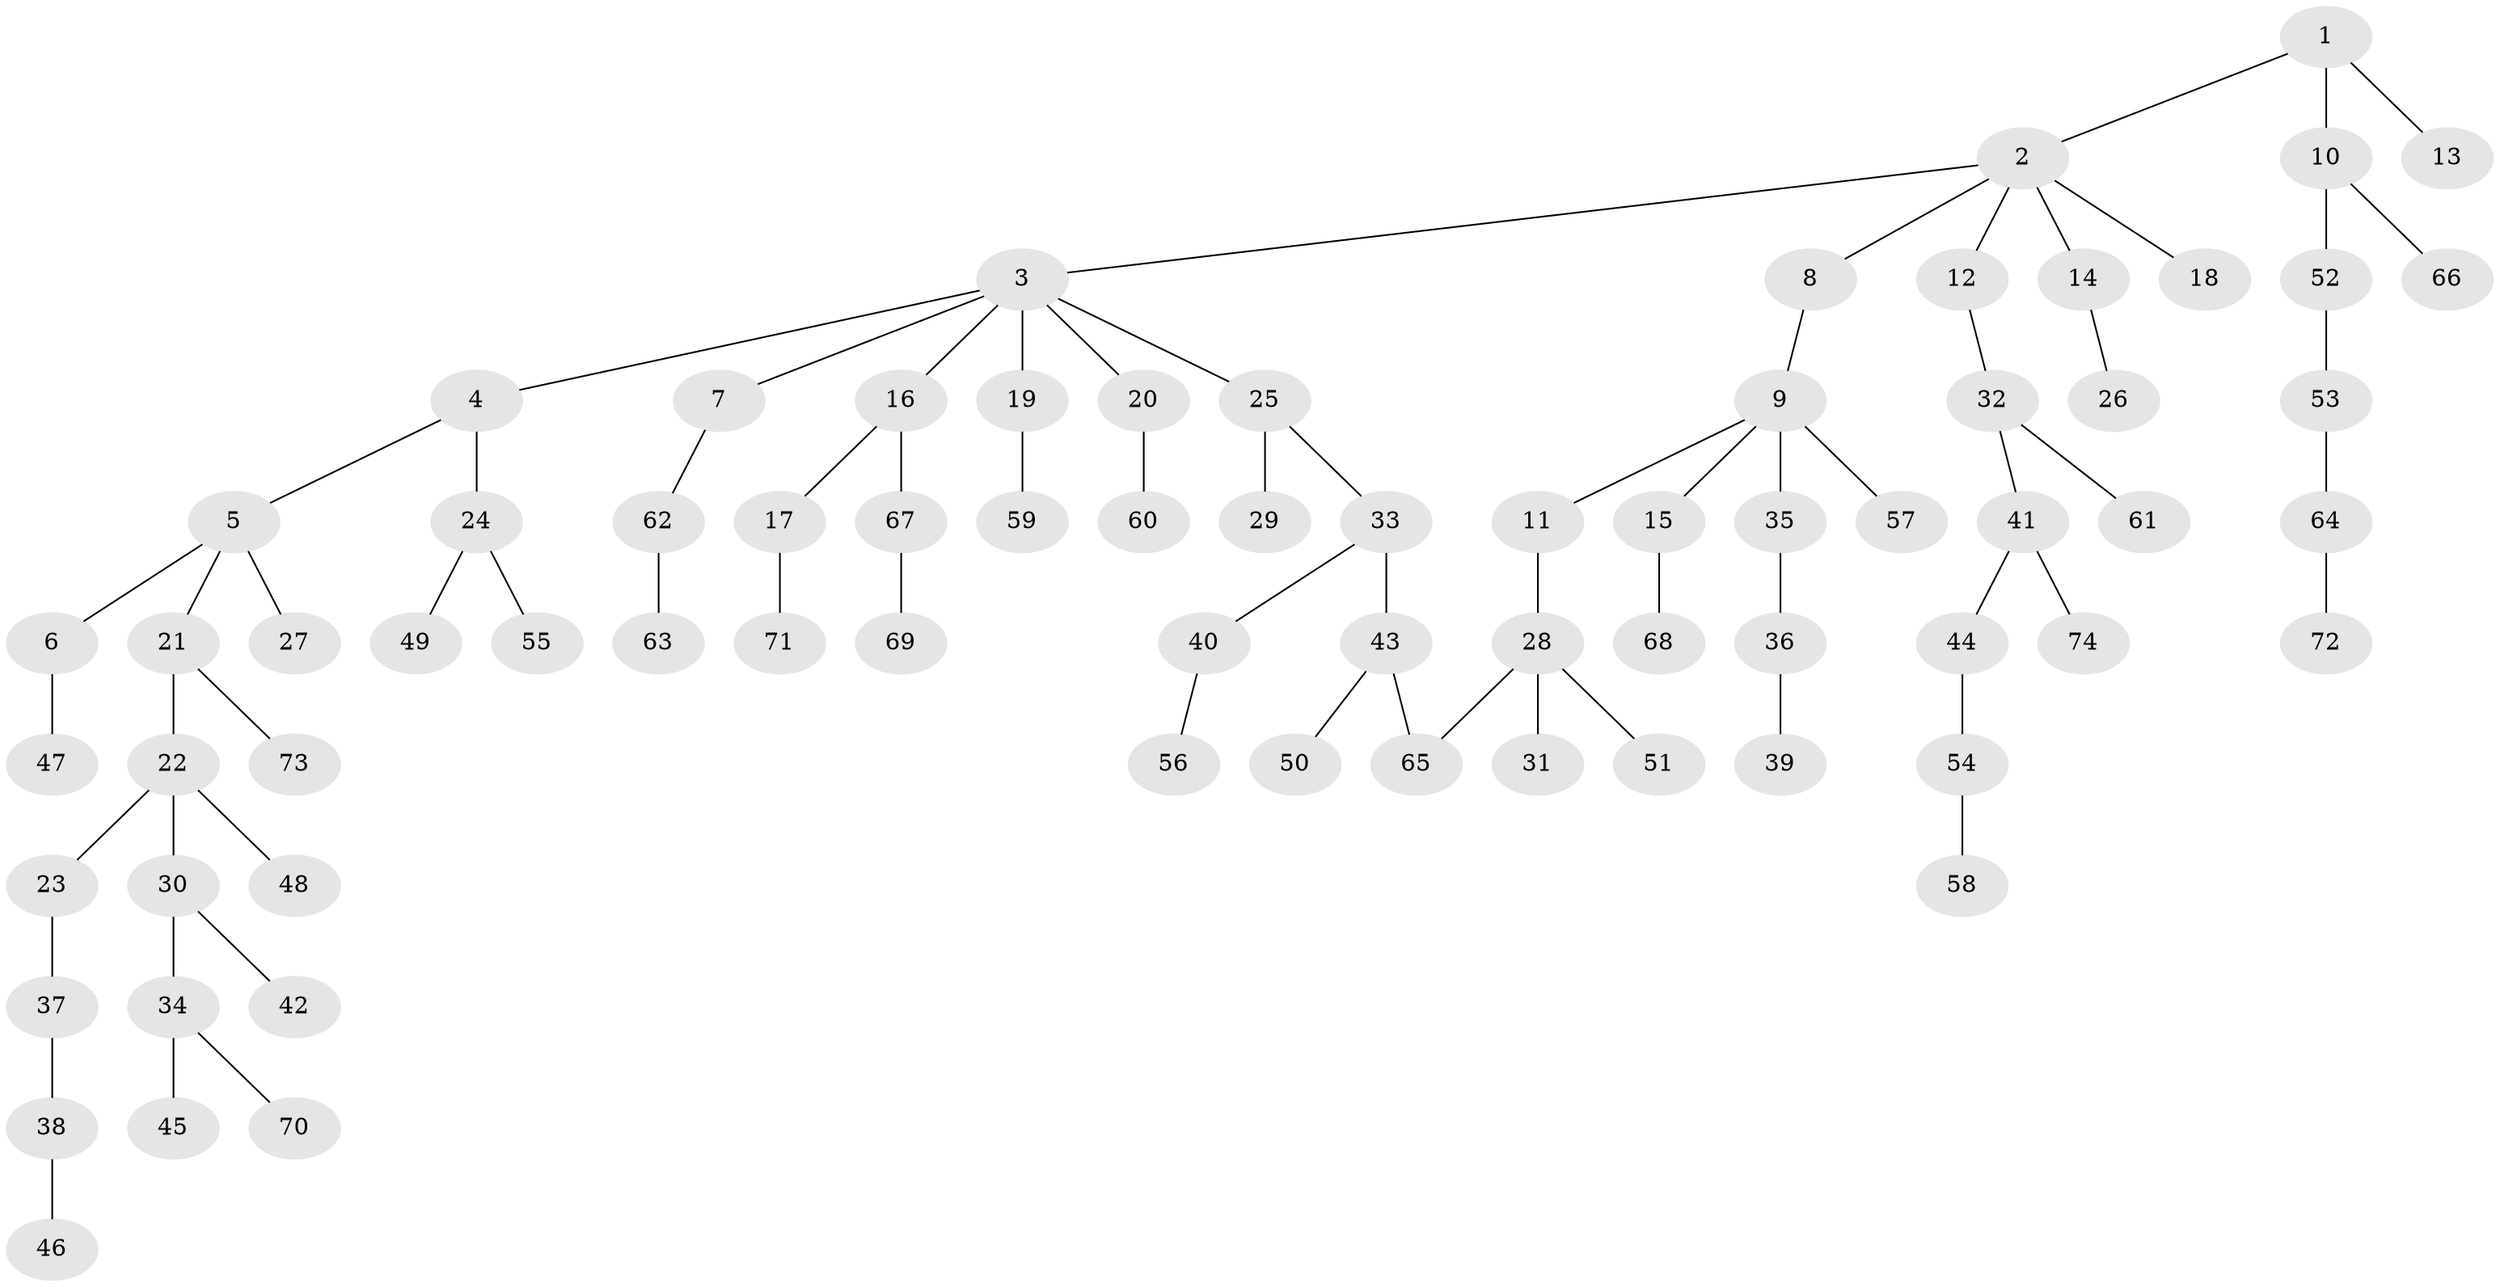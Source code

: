 // coarse degree distribution, {2: 0.2127659574468085, 5: 0.06382978723404255, 8: 0.02127659574468085, 3: 0.1276595744680851, 1: 0.5319148936170213, 4: 0.0425531914893617}
// Generated by graph-tools (version 1.1) at 2025/41/03/06/25 10:41:29]
// undirected, 74 vertices, 74 edges
graph export_dot {
graph [start="1"]
  node [color=gray90,style=filled];
  1;
  2;
  3;
  4;
  5;
  6;
  7;
  8;
  9;
  10;
  11;
  12;
  13;
  14;
  15;
  16;
  17;
  18;
  19;
  20;
  21;
  22;
  23;
  24;
  25;
  26;
  27;
  28;
  29;
  30;
  31;
  32;
  33;
  34;
  35;
  36;
  37;
  38;
  39;
  40;
  41;
  42;
  43;
  44;
  45;
  46;
  47;
  48;
  49;
  50;
  51;
  52;
  53;
  54;
  55;
  56;
  57;
  58;
  59;
  60;
  61;
  62;
  63;
  64;
  65;
  66;
  67;
  68;
  69;
  70;
  71;
  72;
  73;
  74;
  1 -- 2;
  1 -- 10;
  1 -- 13;
  2 -- 3;
  2 -- 8;
  2 -- 12;
  2 -- 14;
  2 -- 18;
  3 -- 4;
  3 -- 7;
  3 -- 16;
  3 -- 19;
  3 -- 20;
  3 -- 25;
  4 -- 5;
  4 -- 24;
  5 -- 6;
  5 -- 21;
  5 -- 27;
  6 -- 47;
  7 -- 62;
  8 -- 9;
  9 -- 11;
  9 -- 15;
  9 -- 35;
  9 -- 57;
  10 -- 52;
  10 -- 66;
  11 -- 28;
  12 -- 32;
  14 -- 26;
  15 -- 68;
  16 -- 17;
  16 -- 67;
  17 -- 71;
  19 -- 59;
  20 -- 60;
  21 -- 22;
  21 -- 73;
  22 -- 23;
  22 -- 30;
  22 -- 48;
  23 -- 37;
  24 -- 49;
  24 -- 55;
  25 -- 29;
  25 -- 33;
  28 -- 31;
  28 -- 51;
  28 -- 65;
  30 -- 34;
  30 -- 42;
  32 -- 41;
  32 -- 61;
  33 -- 40;
  33 -- 43;
  34 -- 45;
  34 -- 70;
  35 -- 36;
  36 -- 39;
  37 -- 38;
  38 -- 46;
  40 -- 56;
  41 -- 44;
  41 -- 74;
  43 -- 50;
  43 -- 65;
  44 -- 54;
  52 -- 53;
  53 -- 64;
  54 -- 58;
  62 -- 63;
  64 -- 72;
  67 -- 69;
}
